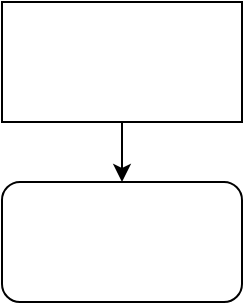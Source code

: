 <mxfile version="14.0.1" type="github">
  <diagram id="Ff4dj6Y2S7SArvfmYuHt" name="Page-1">
    <mxGraphModel dx="2062" dy="1154" grid="1" gridSize="10" guides="1" tooltips="1" connect="1" arrows="1" fold="1" page="1" pageScale="1" pageWidth="827" pageHeight="1169" math="0" shadow="0">
      <root>
        <mxCell id="0" />
        <mxCell id="1" parent="0" />
        <mxCell id="GxrYtReipV3pIICVksUc-3" style="edgeStyle=orthogonalEdgeStyle;rounded=0;orthogonalLoop=1;jettySize=auto;html=1;exitX=0.5;exitY=1;exitDx=0;exitDy=0;" edge="1" parent="1" source="GxrYtReipV3pIICVksUc-1" target="GxrYtReipV3pIICVksUc-2">
          <mxGeometry relative="1" as="geometry" />
        </mxCell>
        <mxCell id="GxrYtReipV3pIICVksUc-1" value="" style="rounded=0;whiteSpace=wrap;html=1;" vertex="1" parent="1">
          <mxGeometry x="100" y="160" width="120" height="60" as="geometry" />
        </mxCell>
        <mxCell id="GxrYtReipV3pIICVksUc-2" value="" style="rounded=1;whiteSpace=wrap;html=1;" vertex="1" parent="1">
          <mxGeometry x="100" y="250" width="120" height="60" as="geometry" />
        </mxCell>
      </root>
    </mxGraphModel>
  </diagram>
</mxfile>
